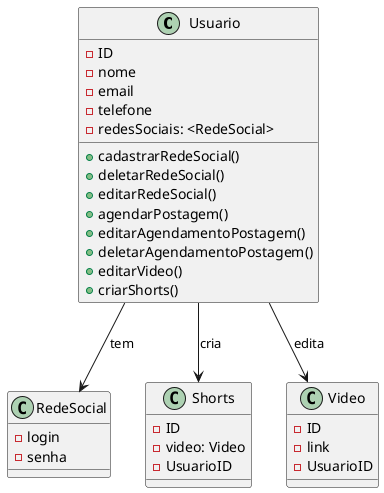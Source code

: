 @startuml class

class Usuario {
    - ID
    - nome
    - email
    - telefone
    - redesSociais: <RedeSocial>
    + cadastrarRedeSocial()
    + deletarRedeSocial()
    + editarRedeSocial()
    + agendarPostagem()
    + editarAgendamentoPostagem()
    + deletarAgendamentoPostagem()
    + editarVideo()
    + criarShorts()
}

class RedeSocial {
  - login
  - senha
}

class Shorts {
  - ID
  - video: Video
  - UsuarioID
}

class Video {
    - ID
    - link
    - UsuarioID
}

Usuario --> RedeSocial : tem
Usuario --> Shorts : cria
Usuario --> Video : edita

@enduml
